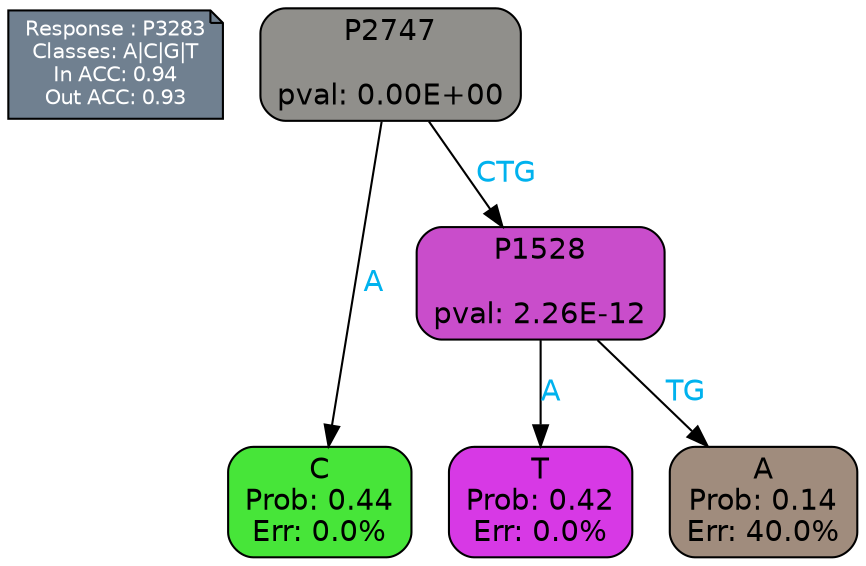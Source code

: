 digraph Tree {
node [shape=box, style="filled, rounded", color="black", fontname=helvetica] ;
graph [ranksep=equally, splines=polylines, bgcolor=transparent, dpi=600] ;
edge [fontname=helvetica] ;
LEGEND [label="Response : P3283
Classes: A|C|G|T
In ACC: 0.94
Out ACC: 0.93
",shape=note,align=left,style=filled,fillcolor="slategray",fontcolor="white",fontsize=10];1 [label="P2747

pval: 0.00E+00", fillcolor="#908f8b"] ;
2 [label="C
Prob: 0.44
Err: 0.0%", fillcolor="#47e539"] ;
3 [label="P1528

pval: 2.26E-12", fillcolor="#c94dcb"] ;
4 [label="T
Prob: 0.42
Err: 0.0%", fillcolor="#d739e5"] ;
5 [label="A
Prob: 0.14
Err: 40.0%", fillcolor="#a08c7d"] ;
1 -> 2 [label="A",fontcolor=deepskyblue2] ;
1 -> 3 [label="CTG",fontcolor=deepskyblue2] ;
3 -> 4 [label="A",fontcolor=deepskyblue2] ;
3 -> 5 [label="TG",fontcolor=deepskyblue2] ;
{rank = same; 2;4;5;}{rank = same; LEGEND;1;}}